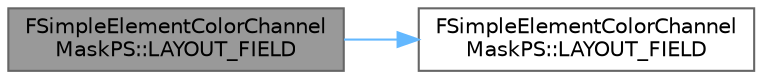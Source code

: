 digraph "FSimpleElementColorChannelMaskPS::LAYOUT_FIELD"
{
 // INTERACTIVE_SVG=YES
 // LATEX_PDF_SIZE
  bgcolor="transparent";
  edge [fontname=Helvetica,fontsize=10,labelfontname=Helvetica,labelfontsize=10];
  node [fontname=Helvetica,fontsize=10,shape=box,height=0.2,width=0.4];
  rankdir="LR";
  Node1 [id="Node000001",label="FSimpleElementColorChannel\lMaskPS::LAYOUT_FIELD",height=0.2,width=0.4,color="gray40", fillcolor="grey60", style="filled", fontcolor="black",tooltip=" "];
  Node1 -> Node2 [id="edge1_Node000001_Node000002",color="steelblue1",style="solid",tooltip=" "];
  Node2 [id="Node000002",label="FSimpleElementColorChannel\lMaskPS::LAYOUT_FIELD",height=0.2,width=0.4,color="grey40", fillcolor="white", style="filled",URL="$da/d63/classFSimpleElementColorChannelMaskPS.html#ad3a4c94cc93649e024d31d42443f807f",tooltip=" "];
}
